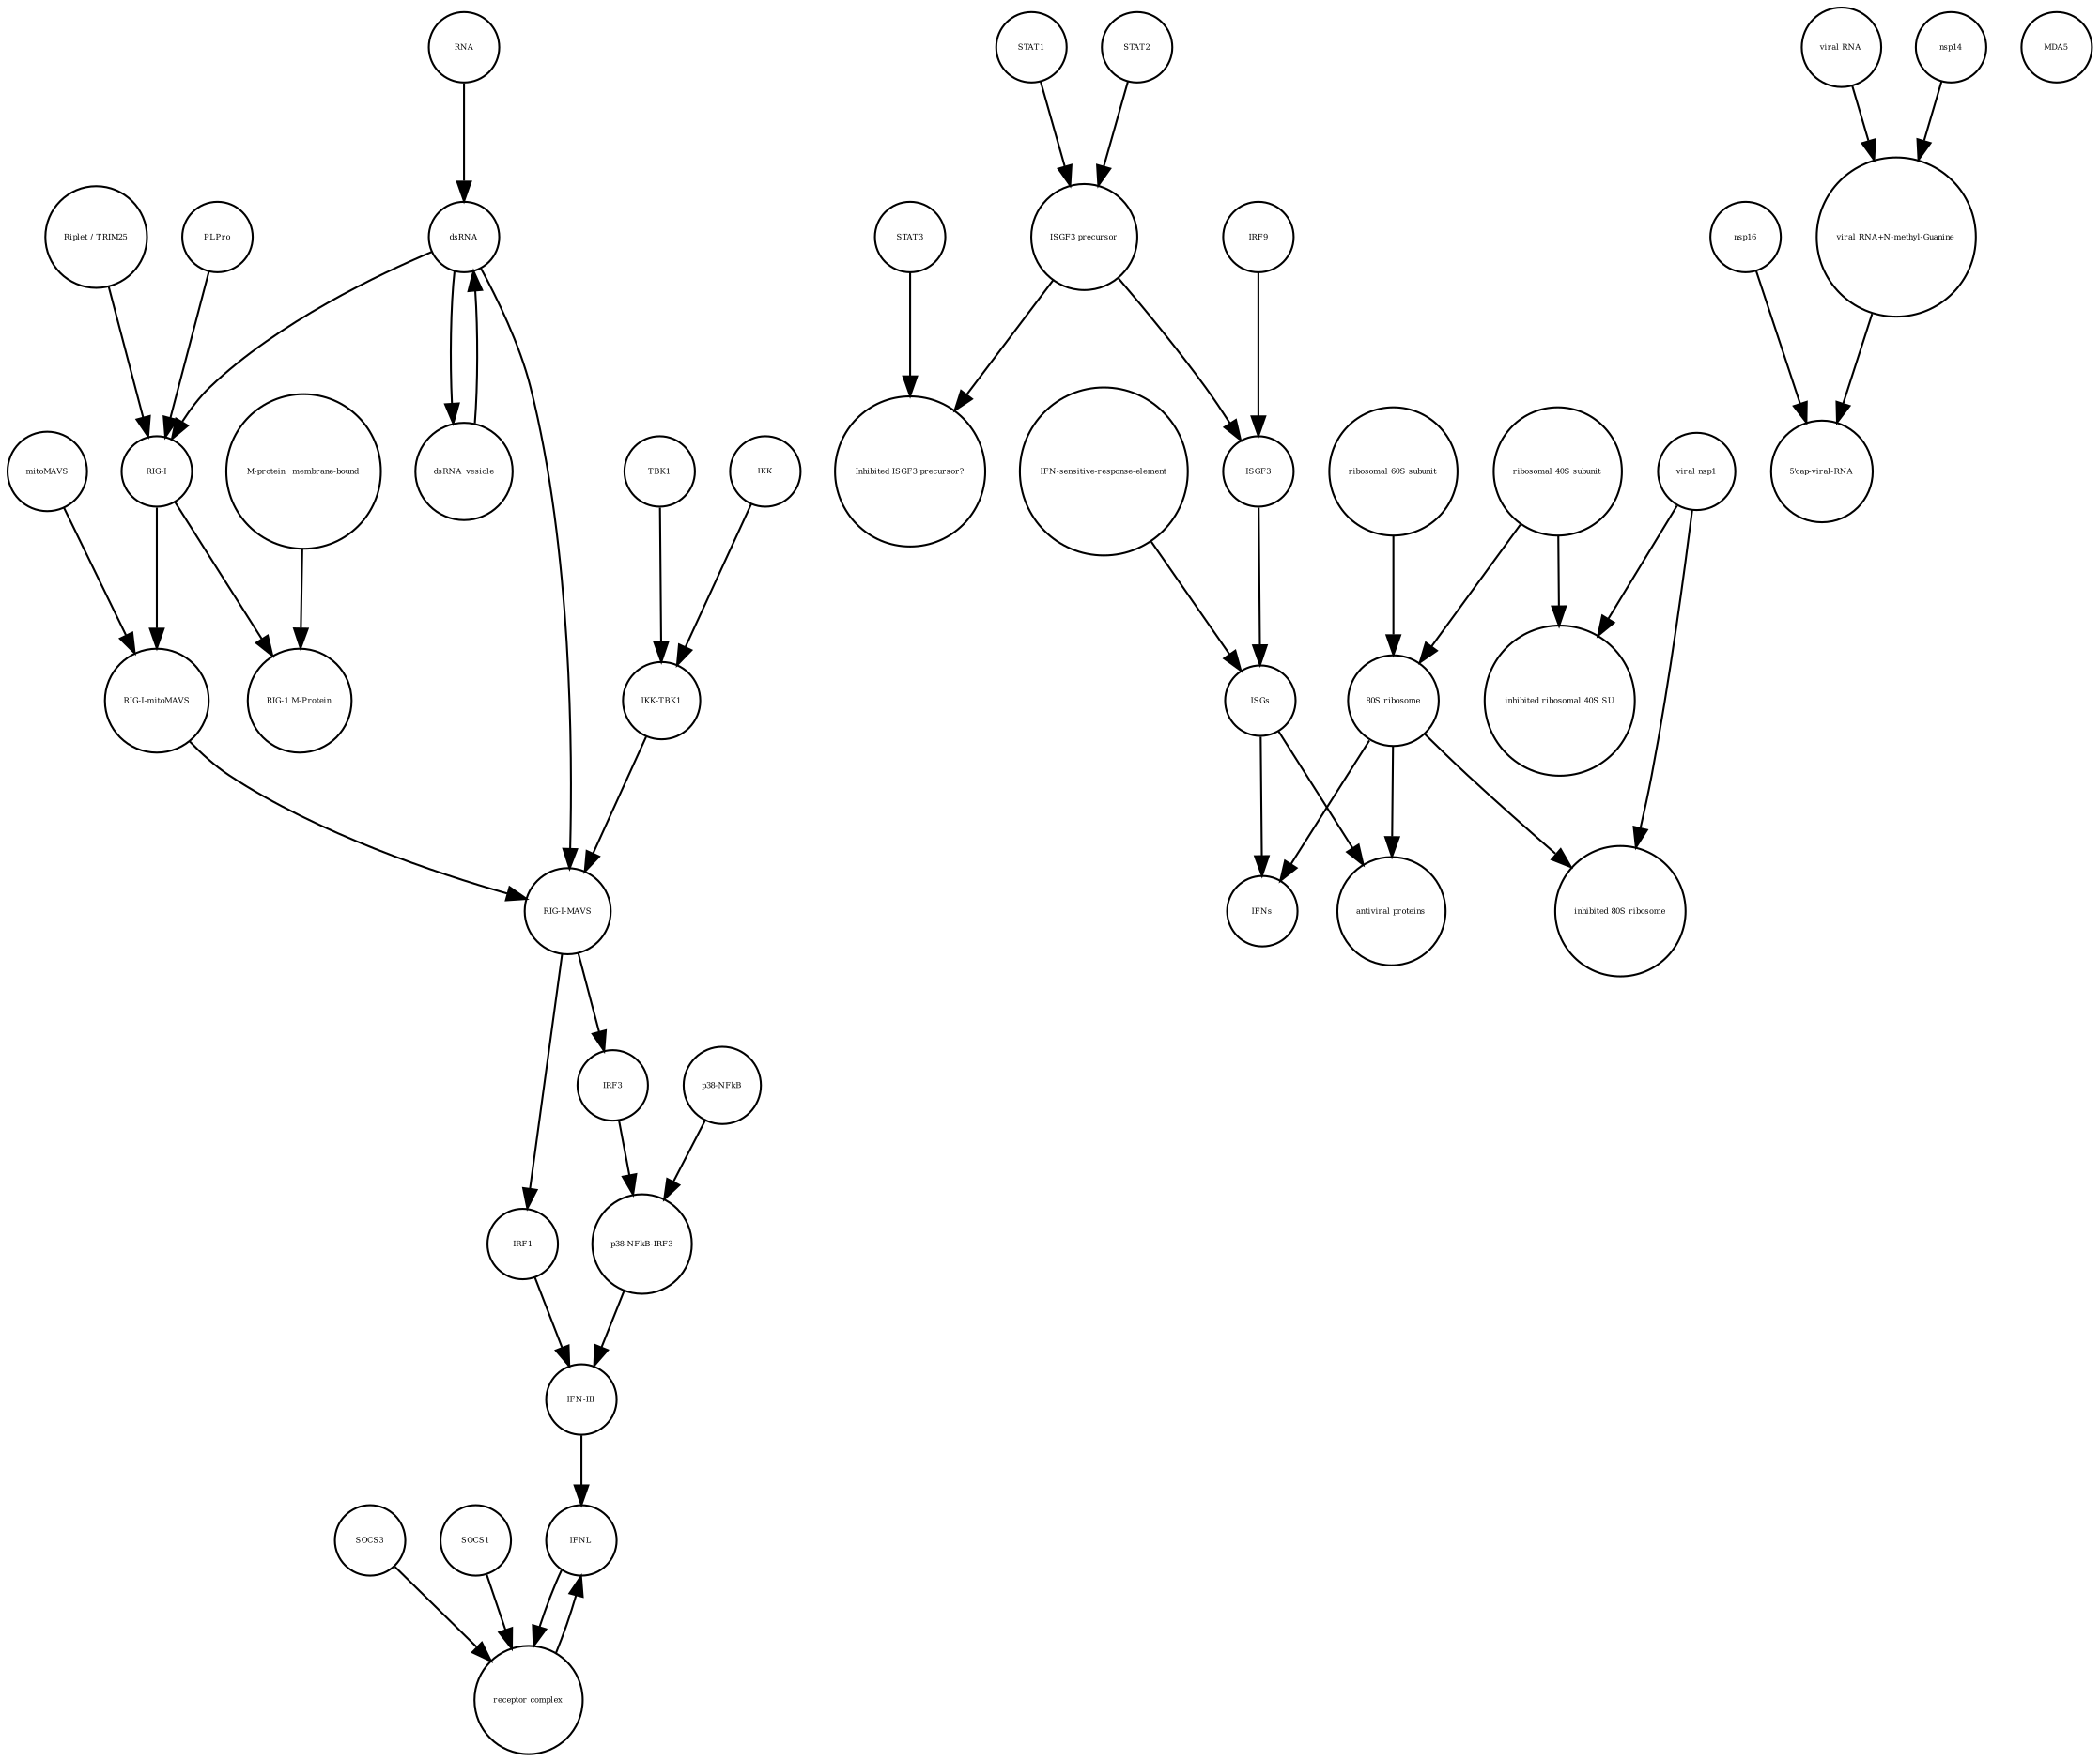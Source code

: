 strict digraph  {
IRF1 [annotation="", bipartite=0, cls=macromolecule, fontsize=4, label=IRF1, shape=circle];
mitoMAVS [annotation="", bipartite=0, cls=macromolecule, fontsize=4, label=mitoMAVS, shape=circle];
"Inhibited ISGF3 precursor?" [annotation="", bipartite=0, cls=complex, fontsize=4, label="Inhibited ISGF3 precursor?", shape=circle];
"p38-NFkB-IRF3" [annotation="", bipartite=0, cls=complex, fontsize=4, label="p38-NFkB-IRF3", shape=circle];
"Riplet / TRIM25" [annotation="", bipartite=0, cls=macromolecule, fontsize=4, label="Riplet / TRIM25", shape=circle];
nsp16 [annotation="", bipartite=0, cls=macromolecule, fontsize=4, label=nsp16, shape=circle];
PLPro [annotation="", bipartite=0, cls=macromolecule, fontsize=4, label=PLPro, shape=circle];
"inhibited ribosomal 40S SU" [annotation="urn_miriam_doi_10.1101%2F2020.05.18.102467", bipartite=0, cls=complex, fontsize=4, label="inhibited ribosomal 40S SU", shape=circle];
"IFN-sensitive-response-element" [annotation="", bipartite=0, cls="nucleic acid feature", fontsize=4, label="IFN-sensitive-response-element", shape=circle];
RNA [annotation="", bipartite=0, cls="nucleic acid feature", fontsize=4, label=RNA, shape=circle];
"ribosomal 40S subunit" [annotation="", bipartite=0, cls=complex, fontsize=4, label="ribosomal 40S subunit", shape=circle];
"antiviral proteins" [annotation="", bipartite=0, cls=macromolecule, fontsize=4, label="antiviral proteins", shape=circle];
"inhibited 80S ribosome" [annotation="", bipartite=0, cls=complex, fontsize=4, label="inhibited 80S ribosome", shape=circle];
TBK1 [annotation="", bipartite=0, cls=macromolecule, fontsize=4, label=TBK1, shape=circle];
"viral RNA" [annotation="", bipartite=0, cls="nucleic acid feature", fontsize=4, label="viral RNA", shape=circle];
IRF9 [annotation="", bipartite=0, cls=macromolecule, fontsize=4, label=IRF9, shape=circle];
ISGs [annotation="", bipartite=0, cls="nucleic acid feature", fontsize=4, label=ISGs, shape=circle];
"5'cap-viral-RNA" [annotation="", bipartite=0, cls="nucleic acid feature", fontsize=4, label="5'cap-viral-RNA", shape=circle];
"IFN-III" [annotation="", bipartite=0, cls=macromolecule, fontsize=4, label="IFN-III", shape=circle];
STAT1 [annotation="", bipartite=0, cls=macromolecule, fontsize=4, label=STAT1, shape=circle];
"receptor complex" [annotation="", bipartite=0, cls=complex, fontsize=4, label="receptor complex", shape=circle];
nsp14 [annotation="", bipartite=0, cls=macromolecule, fontsize=4, label=nsp14, shape=circle];
"viral nsp1" [annotation="", bipartite=0, cls=macromolecule, fontsize=4, label="viral nsp1", shape=circle];
IRF3 [annotation="", bipartite=0, cls=macromolecule, fontsize=4, label=IRF3, shape=circle];
IKK [annotation="", bipartite=0, cls=macromolecule, fontsize=4, label=IKK, shape=circle];
"RIG-I-mitoMAVS" [annotation="", bipartite=0, cls=complex, fontsize=4, label="RIG-I-mitoMAVS", shape=circle];
"RIG-I" [annotation="", bipartite=0, cls=macromolecule, fontsize=4, label="RIG-I", shape=circle];
"ribosomal 60S subunit" [annotation="", bipartite=0, cls=complex, fontsize=4, label="ribosomal 60S subunit", shape=circle];
"IKK-TBK1" [annotation="", bipartite=0, cls=complex, fontsize=4, label="IKK-TBK1", shape=circle];
"viral RNA+N-methyl-Guanine" [annotation="", bipartite=0, cls="nucleic acid feature", fontsize=4, label="viral RNA+N-methyl-Guanine", shape=circle];
MDA5 [annotation="", bipartite=0, cls=macromolecule, fontsize=4, label=MDA5, shape=circle];
"80S ribosome" [annotation="", bipartite=0, cls=complex, fontsize=4, label="80S ribosome", shape=circle];
"p38-NFkB" [annotation="", bipartite=0, cls=complex, fontsize=4, label="p38-NFkB", shape=circle];
IFNs [annotation="", bipartite=0, cls=macromolecule, fontsize=4, label=IFNs, shape=circle];
SOCS3 [annotation="", bipartite=0, cls=macromolecule, fontsize=4, label=SOCS3, shape=circle];
"ISGF3 precursor" [annotation="", bipartite=0, cls=complex, fontsize=4, label="ISGF3 precursor", shape=circle];
dsRNA_vesicle [annotation="", bipartite=0, cls="nucleic acid feature", fontsize=4, label=dsRNA_vesicle, shape=circle];
IFNL [annotation="", bipartite=0, cls=macromolecule, fontsize=4, label=IFNL, shape=circle];
STAT2 [annotation="", bipartite=0, cls=macromolecule, fontsize=4, label=STAT2, shape=circle];
"RIG-1 M-Protein" [annotation="", bipartite=0, cls=complex, fontsize=4, label="RIG-1 M-Protein", shape=circle];
ISGF3 [annotation="", bipartite=0, cls=complex, fontsize=4, label=ISGF3, shape=circle];
"RIG-I-MAVS" [annotation="", bipartite=0, cls=complex, fontsize=4, label="RIG-I-MAVS", shape=circle];
STAT3 [annotation="", bipartite=0, cls=macromolecule, fontsize=4, label=STAT3, shape=circle];
SOCS1 [annotation="", bipartite=0, cls=macromolecule, fontsize=4, label=SOCS1, shape=circle];
dsRNA [annotation="", bipartite=0, cls="nucleic acid feature", fontsize=4, label=dsRNA, shape=circle];
"M-protein_ membrane-bound" [annotation="", bipartite=0, cls=macromolecule, fontsize=4, label="M-protein_ membrane-bound", shape=circle];
IRF1 -> "IFN-III"  [annotation="", interaction_type=stimulation];
mitoMAVS -> "RIG-I-mitoMAVS"  [annotation="", interaction_type=production];
"p38-NFkB-IRF3" -> "IFN-III"  [annotation="", interaction_type=stimulation];
"Riplet / TRIM25" -> "RIG-I"  [annotation="", interaction_type=catalysis];
nsp16 -> "5'cap-viral-RNA"  [annotation="urn_miriam_doi_10.1016%2Fj.chom.2020.05.008", interaction_type=catalysis];
PLPro -> "RIG-I"  [annotation="", interaction_type=catalysis];
"IFN-sensitive-response-element" -> ISGs  [annotation="", interaction_type=production];
RNA -> dsRNA  [annotation="", interaction_type=production];
"ribosomal 40S subunit" -> "inhibited ribosomal 40S SU"  [annotation="", interaction_type=production];
"ribosomal 40S subunit" -> "80S ribosome"  [annotation="", interaction_type=production];
TBK1 -> "IKK-TBK1"  [annotation="", interaction_type=production];
"viral RNA" -> "viral RNA+N-methyl-Guanine"  [annotation="", interaction_type=production];
IRF9 -> ISGF3  [annotation="", interaction_type=production];
ISGs -> "antiviral proteins"  [annotation="", interaction_type=production];
ISGs -> IFNs  [annotation="", interaction_type=production];
"IFN-III" -> IFNL  [annotation="", interaction_type=production];
STAT1 -> "ISGF3 precursor"  [annotation="", interaction_type=production];
"receptor complex" -> IFNL  [annotation="", interaction_type=production];
nsp14 -> "viral RNA+N-methyl-Guanine"  [annotation="", interaction_type=catalysis];
"viral nsp1" -> "inhibited ribosomal 40S SU"  [annotation="", interaction_type=production];
"viral nsp1" -> "inhibited 80S ribosome"  [annotation="", interaction_type=production];
IRF3 -> "p38-NFkB-IRF3"  [annotation="", interaction_type=production];
IKK -> "IKK-TBK1"  [annotation="", interaction_type=production];
"RIG-I-mitoMAVS" -> "RIG-I-MAVS"  [annotation="", interaction_type=production];
"RIG-I" -> "RIG-1 M-Protein"  [annotation="", interaction_type=production];
"RIG-I" -> "RIG-I-mitoMAVS"  [annotation="", interaction_type=production];
"ribosomal 60S subunit" -> "80S ribosome"  [annotation="", interaction_type=production];
"IKK-TBK1" -> "RIG-I-MAVS"  [annotation="", interaction_type=production];
"viral RNA+N-methyl-Guanine" -> "5'cap-viral-RNA"  [annotation="", interaction_type=production];
"80S ribosome" -> "antiviral proteins"  [annotation="", interaction_type=catalysis];
"80S ribosome" -> "inhibited 80S ribosome"  [annotation="", interaction_type=production];
"80S ribosome" -> IFNs  [annotation="", interaction_type=catalysis];
"p38-NFkB" -> "p38-NFkB-IRF3"  [annotation="", interaction_type=production];
SOCS3 -> "receptor complex"  [annotation="", interaction_type=production];
"ISGF3 precursor" -> "Inhibited ISGF3 precursor?"  [annotation="", interaction_type=production];
"ISGF3 precursor" -> ISGF3  [annotation="", interaction_type=production];
dsRNA_vesicle -> dsRNA  [annotation="", interaction_type=production];
IFNL -> "receptor complex"  [annotation="", interaction_type=stimulation];
STAT2 -> "ISGF3 precursor"  [annotation="", interaction_type=production];
ISGF3 -> ISGs  [annotation="", interaction_type="necessary stimulation"];
"RIG-I-MAVS" -> IRF3  [annotation="", interaction_type=stimulation];
"RIG-I-MAVS" -> IRF1  [annotation="", interaction_type=catalysis];
STAT3 -> "Inhibited ISGF3 precursor?"  [annotation="", interaction_type=production];
SOCS1 -> "receptor complex"  [annotation="", interaction_type=production];
dsRNA -> "RIG-I"  [annotation="", interaction_type="necessary stimulation"];
dsRNA -> dsRNA_vesicle  [annotation="", interaction_type=production];
dsRNA -> "RIG-I-MAVS"  [annotation="", interaction_type="necessary stimulation"];
"M-protein_ membrane-bound" -> "RIG-1 M-Protein"  [annotation="", interaction_type=production];
}
